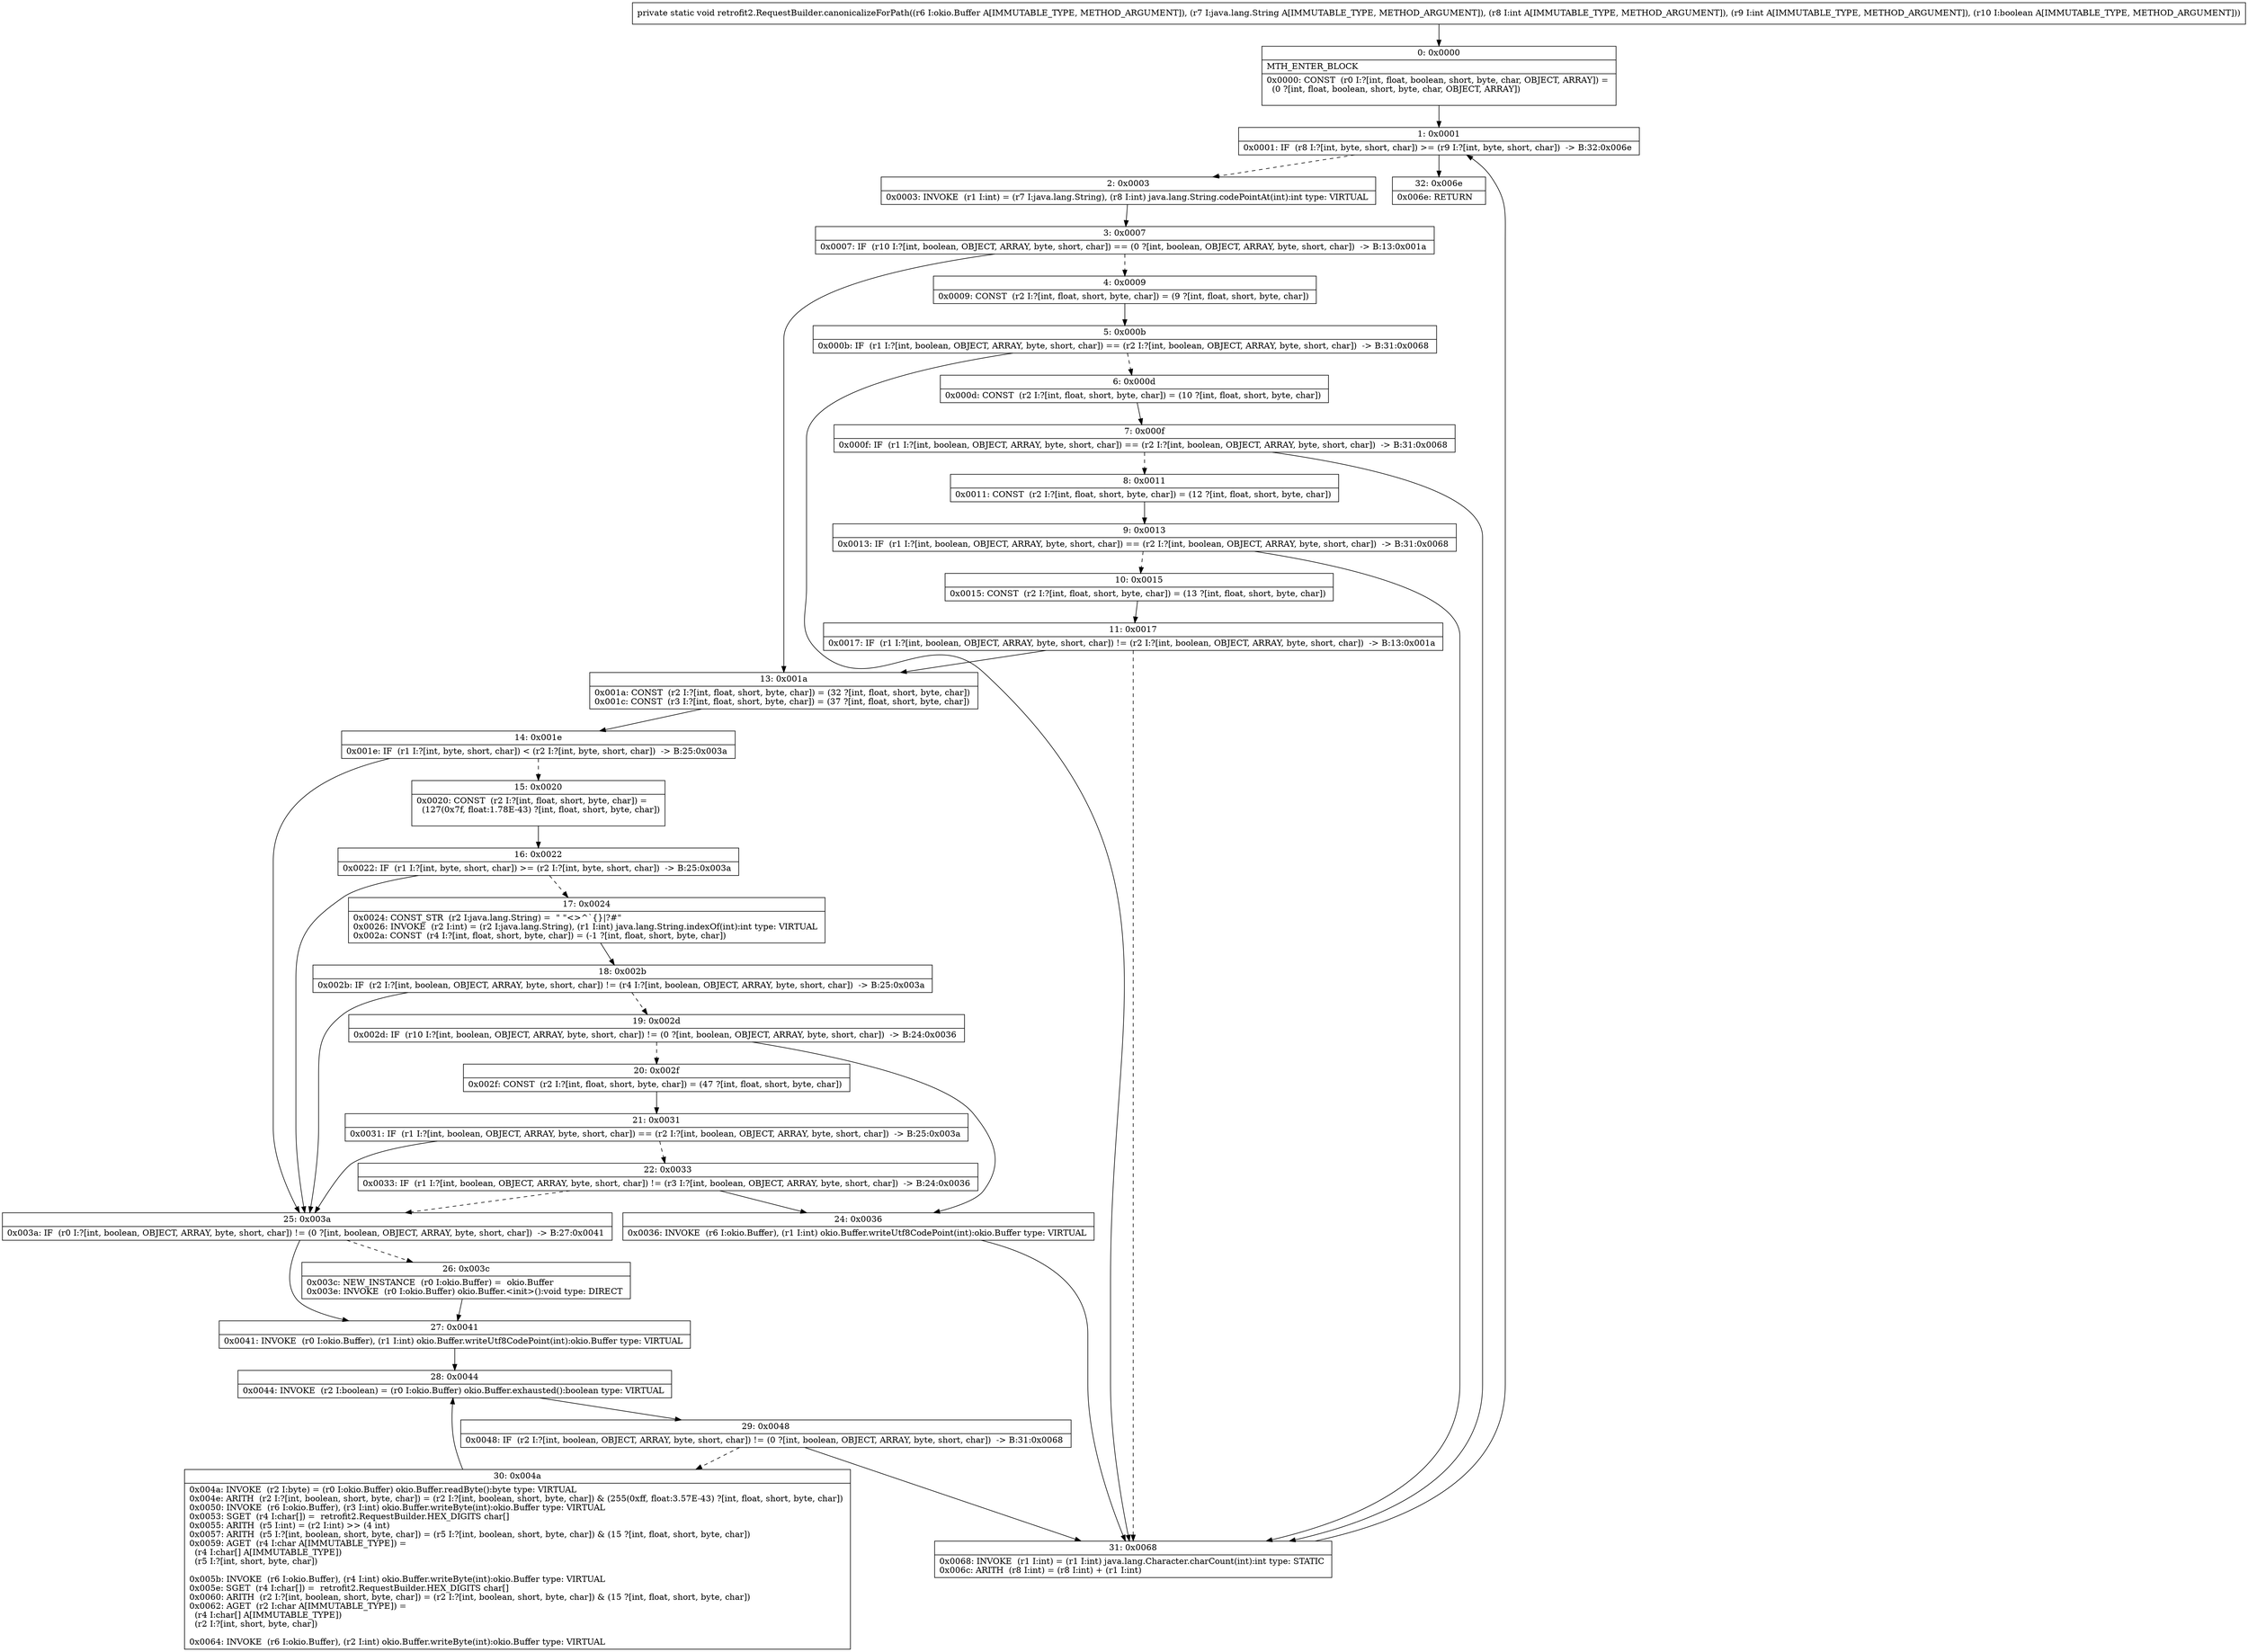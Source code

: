 digraph "CFG forretrofit2.RequestBuilder.canonicalizeForPath(Lokio\/Buffer;Ljava\/lang\/String;IIZ)V" {
Node_0 [shape=record,label="{0\:\ 0x0000|MTH_ENTER_BLOCK\l|0x0000: CONST  (r0 I:?[int, float, boolean, short, byte, char, OBJECT, ARRAY]) = \l  (0 ?[int, float, boolean, short, byte, char, OBJECT, ARRAY])\l \l}"];
Node_1 [shape=record,label="{1\:\ 0x0001|0x0001: IF  (r8 I:?[int, byte, short, char]) \>= (r9 I:?[int, byte, short, char])  \-\> B:32:0x006e \l}"];
Node_2 [shape=record,label="{2\:\ 0x0003|0x0003: INVOKE  (r1 I:int) = (r7 I:java.lang.String), (r8 I:int) java.lang.String.codePointAt(int):int type: VIRTUAL \l}"];
Node_3 [shape=record,label="{3\:\ 0x0007|0x0007: IF  (r10 I:?[int, boolean, OBJECT, ARRAY, byte, short, char]) == (0 ?[int, boolean, OBJECT, ARRAY, byte, short, char])  \-\> B:13:0x001a \l}"];
Node_4 [shape=record,label="{4\:\ 0x0009|0x0009: CONST  (r2 I:?[int, float, short, byte, char]) = (9 ?[int, float, short, byte, char]) \l}"];
Node_5 [shape=record,label="{5\:\ 0x000b|0x000b: IF  (r1 I:?[int, boolean, OBJECT, ARRAY, byte, short, char]) == (r2 I:?[int, boolean, OBJECT, ARRAY, byte, short, char])  \-\> B:31:0x0068 \l}"];
Node_6 [shape=record,label="{6\:\ 0x000d|0x000d: CONST  (r2 I:?[int, float, short, byte, char]) = (10 ?[int, float, short, byte, char]) \l}"];
Node_7 [shape=record,label="{7\:\ 0x000f|0x000f: IF  (r1 I:?[int, boolean, OBJECT, ARRAY, byte, short, char]) == (r2 I:?[int, boolean, OBJECT, ARRAY, byte, short, char])  \-\> B:31:0x0068 \l}"];
Node_8 [shape=record,label="{8\:\ 0x0011|0x0011: CONST  (r2 I:?[int, float, short, byte, char]) = (12 ?[int, float, short, byte, char]) \l}"];
Node_9 [shape=record,label="{9\:\ 0x0013|0x0013: IF  (r1 I:?[int, boolean, OBJECT, ARRAY, byte, short, char]) == (r2 I:?[int, boolean, OBJECT, ARRAY, byte, short, char])  \-\> B:31:0x0068 \l}"];
Node_10 [shape=record,label="{10\:\ 0x0015|0x0015: CONST  (r2 I:?[int, float, short, byte, char]) = (13 ?[int, float, short, byte, char]) \l}"];
Node_11 [shape=record,label="{11\:\ 0x0017|0x0017: IF  (r1 I:?[int, boolean, OBJECT, ARRAY, byte, short, char]) != (r2 I:?[int, boolean, OBJECT, ARRAY, byte, short, char])  \-\> B:13:0x001a \l}"];
Node_13 [shape=record,label="{13\:\ 0x001a|0x001a: CONST  (r2 I:?[int, float, short, byte, char]) = (32 ?[int, float, short, byte, char]) \l0x001c: CONST  (r3 I:?[int, float, short, byte, char]) = (37 ?[int, float, short, byte, char]) \l}"];
Node_14 [shape=record,label="{14\:\ 0x001e|0x001e: IF  (r1 I:?[int, byte, short, char]) \< (r2 I:?[int, byte, short, char])  \-\> B:25:0x003a \l}"];
Node_15 [shape=record,label="{15\:\ 0x0020|0x0020: CONST  (r2 I:?[int, float, short, byte, char]) = \l  (127(0x7f, float:1.78E\-43) ?[int, float, short, byte, char])\l \l}"];
Node_16 [shape=record,label="{16\:\ 0x0022|0x0022: IF  (r1 I:?[int, byte, short, char]) \>= (r2 I:?[int, byte, short, char])  \-\> B:25:0x003a \l}"];
Node_17 [shape=record,label="{17\:\ 0x0024|0x0024: CONST_STR  (r2 I:java.lang.String) =  \" \"\<\>^`\{\}\|?#\" \l0x0026: INVOKE  (r2 I:int) = (r2 I:java.lang.String), (r1 I:int) java.lang.String.indexOf(int):int type: VIRTUAL \l0x002a: CONST  (r4 I:?[int, float, short, byte, char]) = (\-1 ?[int, float, short, byte, char]) \l}"];
Node_18 [shape=record,label="{18\:\ 0x002b|0x002b: IF  (r2 I:?[int, boolean, OBJECT, ARRAY, byte, short, char]) != (r4 I:?[int, boolean, OBJECT, ARRAY, byte, short, char])  \-\> B:25:0x003a \l}"];
Node_19 [shape=record,label="{19\:\ 0x002d|0x002d: IF  (r10 I:?[int, boolean, OBJECT, ARRAY, byte, short, char]) != (0 ?[int, boolean, OBJECT, ARRAY, byte, short, char])  \-\> B:24:0x0036 \l}"];
Node_20 [shape=record,label="{20\:\ 0x002f|0x002f: CONST  (r2 I:?[int, float, short, byte, char]) = (47 ?[int, float, short, byte, char]) \l}"];
Node_21 [shape=record,label="{21\:\ 0x0031|0x0031: IF  (r1 I:?[int, boolean, OBJECT, ARRAY, byte, short, char]) == (r2 I:?[int, boolean, OBJECT, ARRAY, byte, short, char])  \-\> B:25:0x003a \l}"];
Node_22 [shape=record,label="{22\:\ 0x0033|0x0033: IF  (r1 I:?[int, boolean, OBJECT, ARRAY, byte, short, char]) != (r3 I:?[int, boolean, OBJECT, ARRAY, byte, short, char])  \-\> B:24:0x0036 \l}"];
Node_24 [shape=record,label="{24\:\ 0x0036|0x0036: INVOKE  (r6 I:okio.Buffer), (r1 I:int) okio.Buffer.writeUtf8CodePoint(int):okio.Buffer type: VIRTUAL \l}"];
Node_25 [shape=record,label="{25\:\ 0x003a|0x003a: IF  (r0 I:?[int, boolean, OBJECT, ARRAY, byte, short, char]) != (0 ?[int, boolean, OBJECT, ARRAY, byte, short, char])  \-\> B:27:0x0041 \l}"];
Node_26 [shape=record,label="{26\:\ 0x003c|0x003c: NEW_INSTANCE  (r0 I:okio.Buffer) =  okio.Buffer \l0x003e: INVOKE  (r0 I:okio.Buffer) okio.Buffer.\<init\>():void type: DIRECT \l}"];
Node_27 [shape=record,label="{27\:\ 0x0041|0x0041: INVOKE  (r0 I:okio.Buffer), (r1 I:int) okio.Buffer.writeUtf8CodePoint(int):okio.Buffer type: VIRTUAL \l}"];
Node_28 [shape=record,label="{28\:\ 0x0044|0x0044: INVOKE  (r2 I:boolean) = (r0 I:okio.Buffer) okio.Buffer.exhausted():boolean type: VIRTUAL \l}"];
Node_29 [shape=record,label="{29\:\ 0x0048|0x0048: IF  (r2 I:?[int, boolean, OBJECT, ARRAY, byte, short, char]) != (0 ?[int, boolean, OBJECT, ARRAY, byte, short, char])  \-\> B:31:0x0068 \l}"];
Node_30 [shape=record,label="{30\:\ 0x004a|0x004a: INVOKE  (r2 I:byte) = (r0 I:okio.Buffer) okio.Buffer.readByte():byte type: VIRTUAL \l0x004e: ARITH  (r2 I:?[int, boolean, short, byte, char]) = (r2 I:?[int, boolean, short, byte, char]) & (255(0xff, float:3.57E\-43) ?[int, float, short, byte, char]) \l0x0050: INVOKE  (r6 I:okio.Buffer), (r3 I:int) okio.Buffer.writeByte(int):okio.Buffer type: VIRTUAL \l0x0053: SGET  (r4 I:char[]) =  retrofit2.RequestBuilder.HEX_DIGITS char[] \l0x0055: ARITH  (r5 I:int) = (r2 I:int) \>\> (4 int) \l0x0057: ARITH  (r5 I:?[int, boolean, short, byte, char]) = (r5 I:?[int, boolean, short, byte, char]) & (15 ?[int, float, short, byte, char]) \l0x0059: AGET  (r4 I:char A[IMMUTABLE_TYPE]) = \l  (r4 I:char[] A[IMMUTABLE_TYPE])\l  (r5 I:?[int, short, byte, char])\l \l0x005b: INVOKE  (r6 I:okio.Buffer), (r4 I:int) okio.Buffer.writeByte(int):okio.Buffer type: VIRTUAL \l0x005e: SGET  (r4 I:char[]) =  retrofit2.RequestBuilder.HEX_DIGITS char[] \l0x0060: ARITH  (r2 I:?[int, boolean, short, byte, char]) = (r2 I:?[int, boolean, short, byte, char]) & (15 ?[int, float, short, byte, char]) \l0x0062: AGET  (r2 I:char A[IMMUTABLE_TYPE]) = \l  (r4 I:char[] A[IMMUTABLE_TYPE])\l  (r2 I:?[int, short, byte, char])\l \l0x0064: INVOKE  (r6 I:okio.Buffer), (r2 I:int) okio.Buffer.writeByte(int):okio.Buffer type: VIRTUAL \l}"];
Node_31 [shape=record,label="{31\:\ 0x0068|0x0068: INVOKE  (r1 I:int) = (r1 I:int) java.lang.Character.charCount(int):int type: STATIC \l0x006c: ARITH  (r8 I:int) = (r8 I:int) + (r1 I:int) \l}"];
Node_32 [shape=record,label="{32\:\ 0x006e|0x006e: RETURN   \l}"];
MethodNode[shape=record,label="{private static void retrofit2.RequestBuilder.canonicalizeForPath((r6 I:okio.Buffer A[IMMUTABLE_TYPE, METHOD_ARGUMENT]), (r7 I:java.lang.String A[IMMUTABLE_TYPE, METHOD_ARGUMENT]), (r8 I:int A[IMMUTABLE_TYPE, METHOD_ARGUMENT]), (r9 I:int A[IMMUTABLE_TYPE, METHOD_ARGUMENT]), (r10 I:boolean A[IMMUTABLE_TYPE, METHOD_ARGUMENT])) }"];
MethodNode -> Node_0;
Node_0 -> Node_1;
Node_1 -> Node_2[style=dashed];
Node_1 -> Node_32;
Node_2 -> Node_3;
Node_3 -> Node_4[style=dashed];
Node_3 -> Node_13;
Node_4 -> Node_5;
Node_5 -> Node_6[style=dashed];
Node_5 -> Node_31;
Node_6 -> Node_7;
Node_7 -> Node_8[style=dashed];
Node_7 -> Node_31;
Node_8 -> Node_9;
Node_9 -> Node_10[style=dashed];
Node_9 -> Node_31;
Node_10 -> Node_11;
Node_11 -> Node_13;
Node_11 -> Node_31[style=dashed];
Node_13 -> Node_14;
Node_14 -> Node_15[style=dashed];
Node_14 -> Node_25;
Node_15 -> Node_16;
Node_16 -> Node_17[style=dashed];
Node_16 -> Node_25;
Node_17 -> Node_18;
Node_18 -> Node_19[style=dashed];
Node_18 -> Node_25;
Node_19 -> Node_20[style=dashed];
Node_19 -> Node_24;
Node_20 -> Node_21;
Node_21 -> Node_22[style=dashed];
Node_21 -> Node_25;
Node_22 -> Node_24;
Node_22 -> Node_25[style=dashed];
Node_24 -> Node_31;
Node_25 -> Node_26[style=dashed];
Node_25 -> Node_27;
Node_26 -> Node_27;
Node_27 -> Node_28;
Node_28 -> Node_29;
Node_29 -> Node_30[style=dashed];
Node_29 -> Node_31;
Node_30 -> Node_28;
Node_31 -> Node_1;
}

